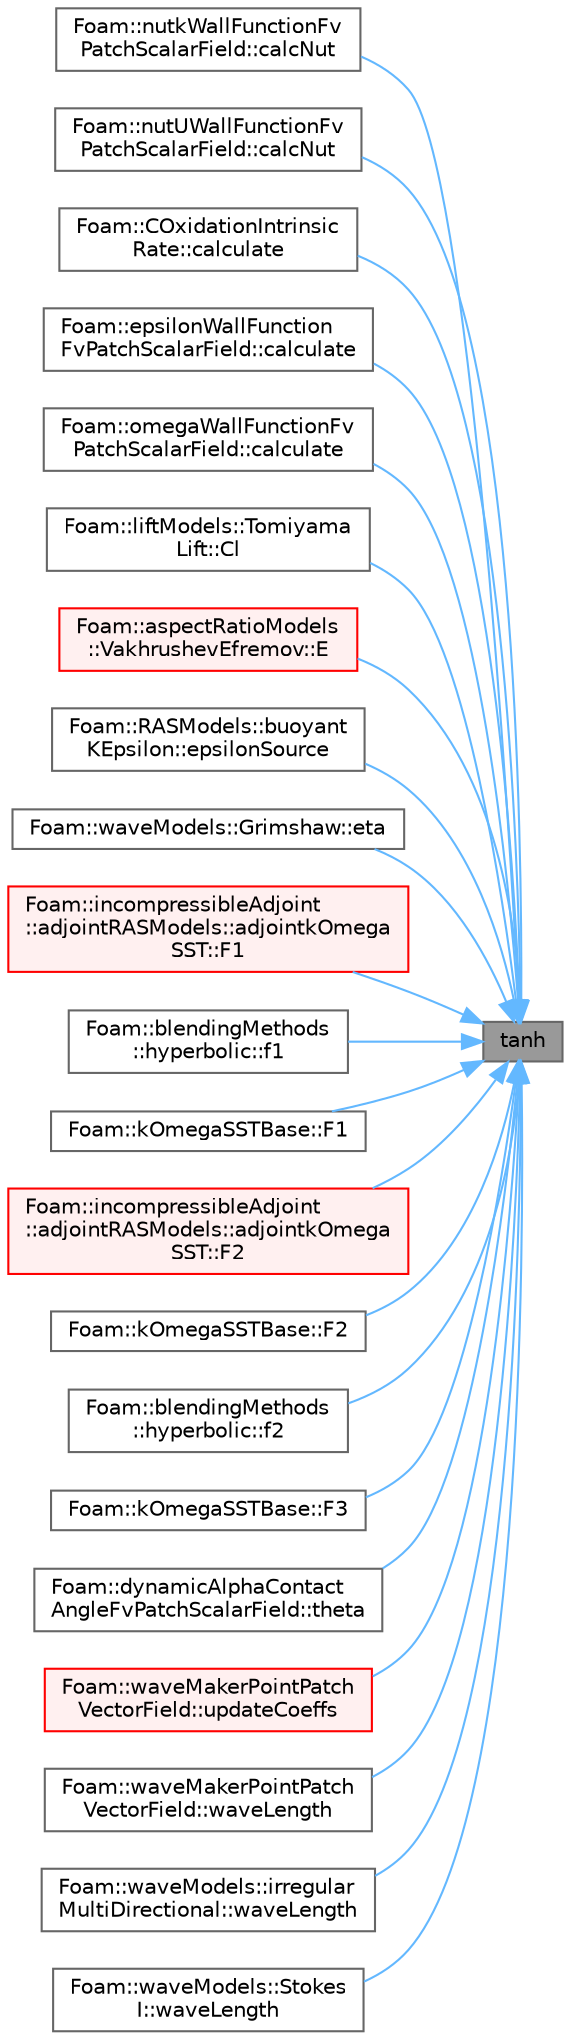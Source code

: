 digraph "tanh"
{
 // LATEX_PDF_SIZE
  bgcolor="transparent";
  edge [fontname=Helvetica,fontsize=10,labelfontname=Helvetica,labelfontsize=10];
  node [fontname=Helvetica,fontsize=10,shape=box,height=0.2,width=0.4];
  rankdir="RL";
  Node1 [id="Node000001",label="tanh",height=0.2,width=0.4,color="gray40", fillcolor="grey60", style="filled", fontcolor="black",tooltip=" "];
  Node1 -> Node2 [id="edge1_Node000001_Node000002",dir="back",color="steelblue1",style="solid",tooltip=" "];
  Node2 [id="Node000002",label="Foam::nutkWallFunctionFv\lPatchScalarField::calcNut",height=0.2,width=0.4,color="grey40", fillcolor="white", style="filled",URL="$classFoam_1_1nutkWallFunctionFvPatchScalarField.html#afd7c61e58cf31fca49fbf0f08b683b22",tooltip=" "];
  Node1 -> Node3 [id="edge2_Node000001_Node000003",dir="back",color="steelblue1",style="solid",tooltip=" "];
  Node3 [id="Node000003",label="Foam::nutUWallFunctionFv\lPatchScalarField::calcNut",height=0.2,width=0.4,color="grey40", fillcolor="white", style="filled",URL="$classFoam_1_1nutUWallFunctionFvPatchScalarField.html#afd7c61e58cf31fca49fbf0f08b683b22",tooltip=" "];
  Node1 -> Node4 [id="edge3_Node000001_Node000004",dir="back",color="steelblue1",style="solid",tooltip=" "];
  Node4 [id="Node000004",label="Foam::COxidationIntrinsic\lRate::calculate",height=0.2,width=0.4,color="grey40", fillcolor="white", style="filled",URL="$classFoam_1_1COxidationIntrinsicRate.html#ad66769563a8a89943e847e2a16317184",tooltip=" "];
  Node1 -> Node5 [id="edge4_Node000001_Node000005",dir="back",color="steelblue1",style="solid",tooltip=" "];
  Node5 [id="Node000005",label="Foam::epsilonWallFunction\lFvPatchScalarField::calculate",height=0.2,width=0.4,color="grey40", fillcolor="white", style="filled",URL="$classFoam_1_1epsilonWallFunctionFvPatchScalarField.html#a9b10d949afa36a0fe772c66e94719865",tooltip=" "];
  Node1 -> Node6 [id="edge5_Node000001_Node000006",dir="back",color="steelblue1",style="solid",tooltip=" "];
  Node6 [id="Node000006",label="Foam::omegaWallFunctionFv\lPatchScalarField::calculate",height=0.2,width=0.4,color="grey40", fillcolor="white", style="filled",URL="$classFoam_1_1omegaWallFunctionFvPatchScalarField.html#a198ab1edcd6a58e1f422febaac58dacc",tooltip=" "];
  Node1 -> Node7 [id="edge6_Node000001_Node000007",dir="back",color="steelblue1",style="solid",tooltip=" "];
  Node7 [id="Node000007",label="Foam::liftModels::Tomiyama\lLift::Cl",height=0.2,width=0.4,color="grey40", fillcolor="white", style="filled",URL="$classFoam_1_1liftModels_1_1TomiyamaLift.html#a46ec70055cffaff3db2b839c808117ae",tooltip=" "];
  Node1 -> Node8 [id="edge7_Node000001_Node000008",dir="back",color="steelblue1",style="solid",tooltip=" "];
  Node8 [id="Node000008",label="Foam::aspectRatioModels\l::VakhrushevEfremov::E",height=0.2,width=0.4,color="red", fillcolor="#FFF0F0", style="filled",URL="$classFoam_1_1aspectRatioModels_1_1VakhrushevEfremov.html#ade829421ec8a7b3bbc4435d98aa184c6",tooltip=" "];
  Node1 -> Node10 [id="edge8_Node000001_Node000010",dir="back",color="steelblue1",style="solid",tooltip=" "];
  Node10 [id="Node000010",label="Foam::RASModels::buoyant\lKEpsilon::epsilonSource",height=0.2,width=0.4,color="grey40", fillcolor="white", style="filled",URL="$classFoam_1_1RASModels_1_1buoyantKEpsilon.html#a11abcc44df285cf748c77aa0a7cac6b8",tooltip=" "];
  Node1 -> Node11 [id="edge9_Node000001_Node000011",dir="back",color="steelblue1",style="solid",tooltip=" "];
  Node11 [id="Node000011",label="Foam::waveModels::Grimshaw::eta",height=0.2,width=0.4,color="grey40", fillcolor="white", style="filled",URL="$classFoam_1_1waveModels_1_1Grimshaw.html#acdd21f5500e940b04180fe8e37074ac5",tooltip=" "];
  Node1 -> Node12 [id="edge10_Node000001_Node000012",dir="back",color="steelblue1",style="solid",tooltip=" "];
  Node12 [id="Node000012",label="Foam::incompressibleAdjoint\l::adjointRASModels::adjointkOmega\lSST::F1",height=0.2,width=0.4,color="red", fillcolor="#FFF0F0", style="filled",URL="$classFoam_1_1incompressibleAdjoint_1_1adjointRASModels_1_1adjointkOmegaSST.html#a4b3838a294a5355dc1f45ab1c5605384",tooltip=" "];
  Node1 -> Node26 [id="edge11_Node000001_Node000026",dir="back",color="steelblue1",style="solid",tooltip=" "];
  Node26 [id="Node000026",label="Foam::blendingMethods\l::hyperbolic::f1",height=0.2,width=0.4,color="grey40", fillcolor="white", style="filled",URL="$classFoam_1_1blendingMethods_1_1hyperbolic.html#a891f042ffec82580274135b140e0df3b",tooltip=" "];
  Node1 -> Node27 [id="edge12_Node000001_Node000027",dir="back",color="steelblue1",style="solid",tooltip=" "];
  Node27 [id="Node000027",label="Foam::kOmegaSSTBase::F1",height=0.2,width=0.4,color="grey40", fillcolor="white", style="filled",URL="$classFoam_1_1kOmegaSSTBase.html#a312d02f8c5b337f556b9e7388dbffdf9",tooltip=" "];
  Node1 -> Node28 [id="edge13_Node000001_Node000028",dir="back",color="steelblue1",style="solid",tooltip=" "];
  Node28 [id="Node000028",label="Foam::incompressibleAdjoint\l::adjointRASModels::adjointkOmega\lSST::F2",height=0.2,width=0.4,color="red", fillcolor="#FFF0F0", style="filled",URL="$classFoam_1_1incompressibleAdjoint_1_1adjointRASModels_1_1adjointkOmegaSST.html#a3c753cf60b7d2683953ef4fe93e9e67e",tooltip=" "];
  Node1 -> Node48 [id="edge14_Node000001_Node000048",dir="back",color="steelblue1",style="solid",tooltip=" "];
  Node48 [id="Node000048",label="Foam::kOmegaSSTBase::F2",height=0.2,width=0.4,color="grey40", fillcolor="white", style="filled",URL="$classFoam_1_1kOmegaSSTBase.html#a3c753cf60b7d2683953ef4fe93e9e67e",tooltip=" "];
  Node1 -> Node49 [id="edge15_Node000001_Node000049",dir="back",color="steelblue1",style="solid",tooltip=" "];
  Node49 [id="Node000049",label="Foam::blendingMethods\l::hyperbolic::f2",height=0.2,width=0.4,color="grey40", fillcolor="white", style="filled",URL="$classFoam_1_1blendingMethods_1_1hyperbolic.html#a4495ab5c0475230f17d81038ebdb0ef1",tooltip=" "];
  Node1 -> Node50 [id="edge16_Node000001_Node000050",dir="back",color="steelblue1",style="solid",tooltip=" "];
  Node50 [id="Node000050",label="Foam::kOmegaSSTBase::F3",height=0.2,width=0.4,color="grey40", fillcolor="white", style="filled",URL="$classFoam_1_1kOmegaSSTBase.html#affbf03d0b7d23966e52280586ff3e312",tooltip=" "];
  Node1 -> Node51 [id="edge17_Node000001_Node000051",dir="back",color="steelblue1",style="solid",tooltip=" "];
  Node51 [id="Node000051",label="Foam::dynamicAlphaContact\lAngleFvPatchScalarField::theta",height=0.2,width=0.4,color="grey40", fillcolor="white", style="filled",URL="$classFoam_1_1dynamicAlphaContactAngleFvPatchScalarField.html#adb6a61a8ff08b20d8bb17c0fdebbf96c",tooltip=" "];
  Node1 -> Node52 [id="edge18_Node000001_Node000052",dir="back",color="steelblue1",style="solid",tooltip=" "];
  Node52 [id="Node000052",label="Foam::waveMakerPointPatch\lVectorField::updateCoeffs",height=0.2,width=0.4,color="red", fillcolor="#FFF0F0", style="filled",URL="$classFoam_1_1waveMakerPointPatchVectorField.html#a7e24eafac629d3733181cd942d4c902f",tooltip=" "];
  Node1 -> Node54 [id="edge19_Node000001_Node000054",dir="back",color="steelblue1",style="solid",tooltip=" "];
  Node54 [id="Node000054",label="Foam::waveMakerPointPatch\lVectorField::waveLength",height=0.2,width=0.4,color="grey40", fillcolor="white", style="filled",URL="$classFoam_1_1waveMakerPointPatchVectorField.html#aa29fc9d08bd8ec57c25d50341127f687",tooltip=" "];
  Node1 -> Node55 [id="edge20_Node000001_Node000055",dir="back",color="steelblue1",style="solid",tooltip=" "];
  Node55 [id="Node000055",label="Foam::waveModels::irregular\lMultiDirectional::waveLength",height=0.2,width=0.4,color="grey40", fillcolor="white", style="filled",URL="$classFoam_1_1waveModels_1_1irregularMultiDirectional.html#abeb2baf9cecda4e559a3614e33754588",tooltip=" "];
  Node1 -> Node56 [id="edge21_Node000001_Node000056",dir="back",color="steelblue1",style="solid",tooltip=" "];
  Node56 [id="Node000056",label="Foam::waveModels::Stokes\lI::waveLength",height=0.2,width=0.4,color="grey40", fillcolor="white", style="filled",URL="$classFoam_1_1waveModels_1_1StokesI.html#abeb2baf9cecda4e559a3614e33754588",tooltip=" "];
}
